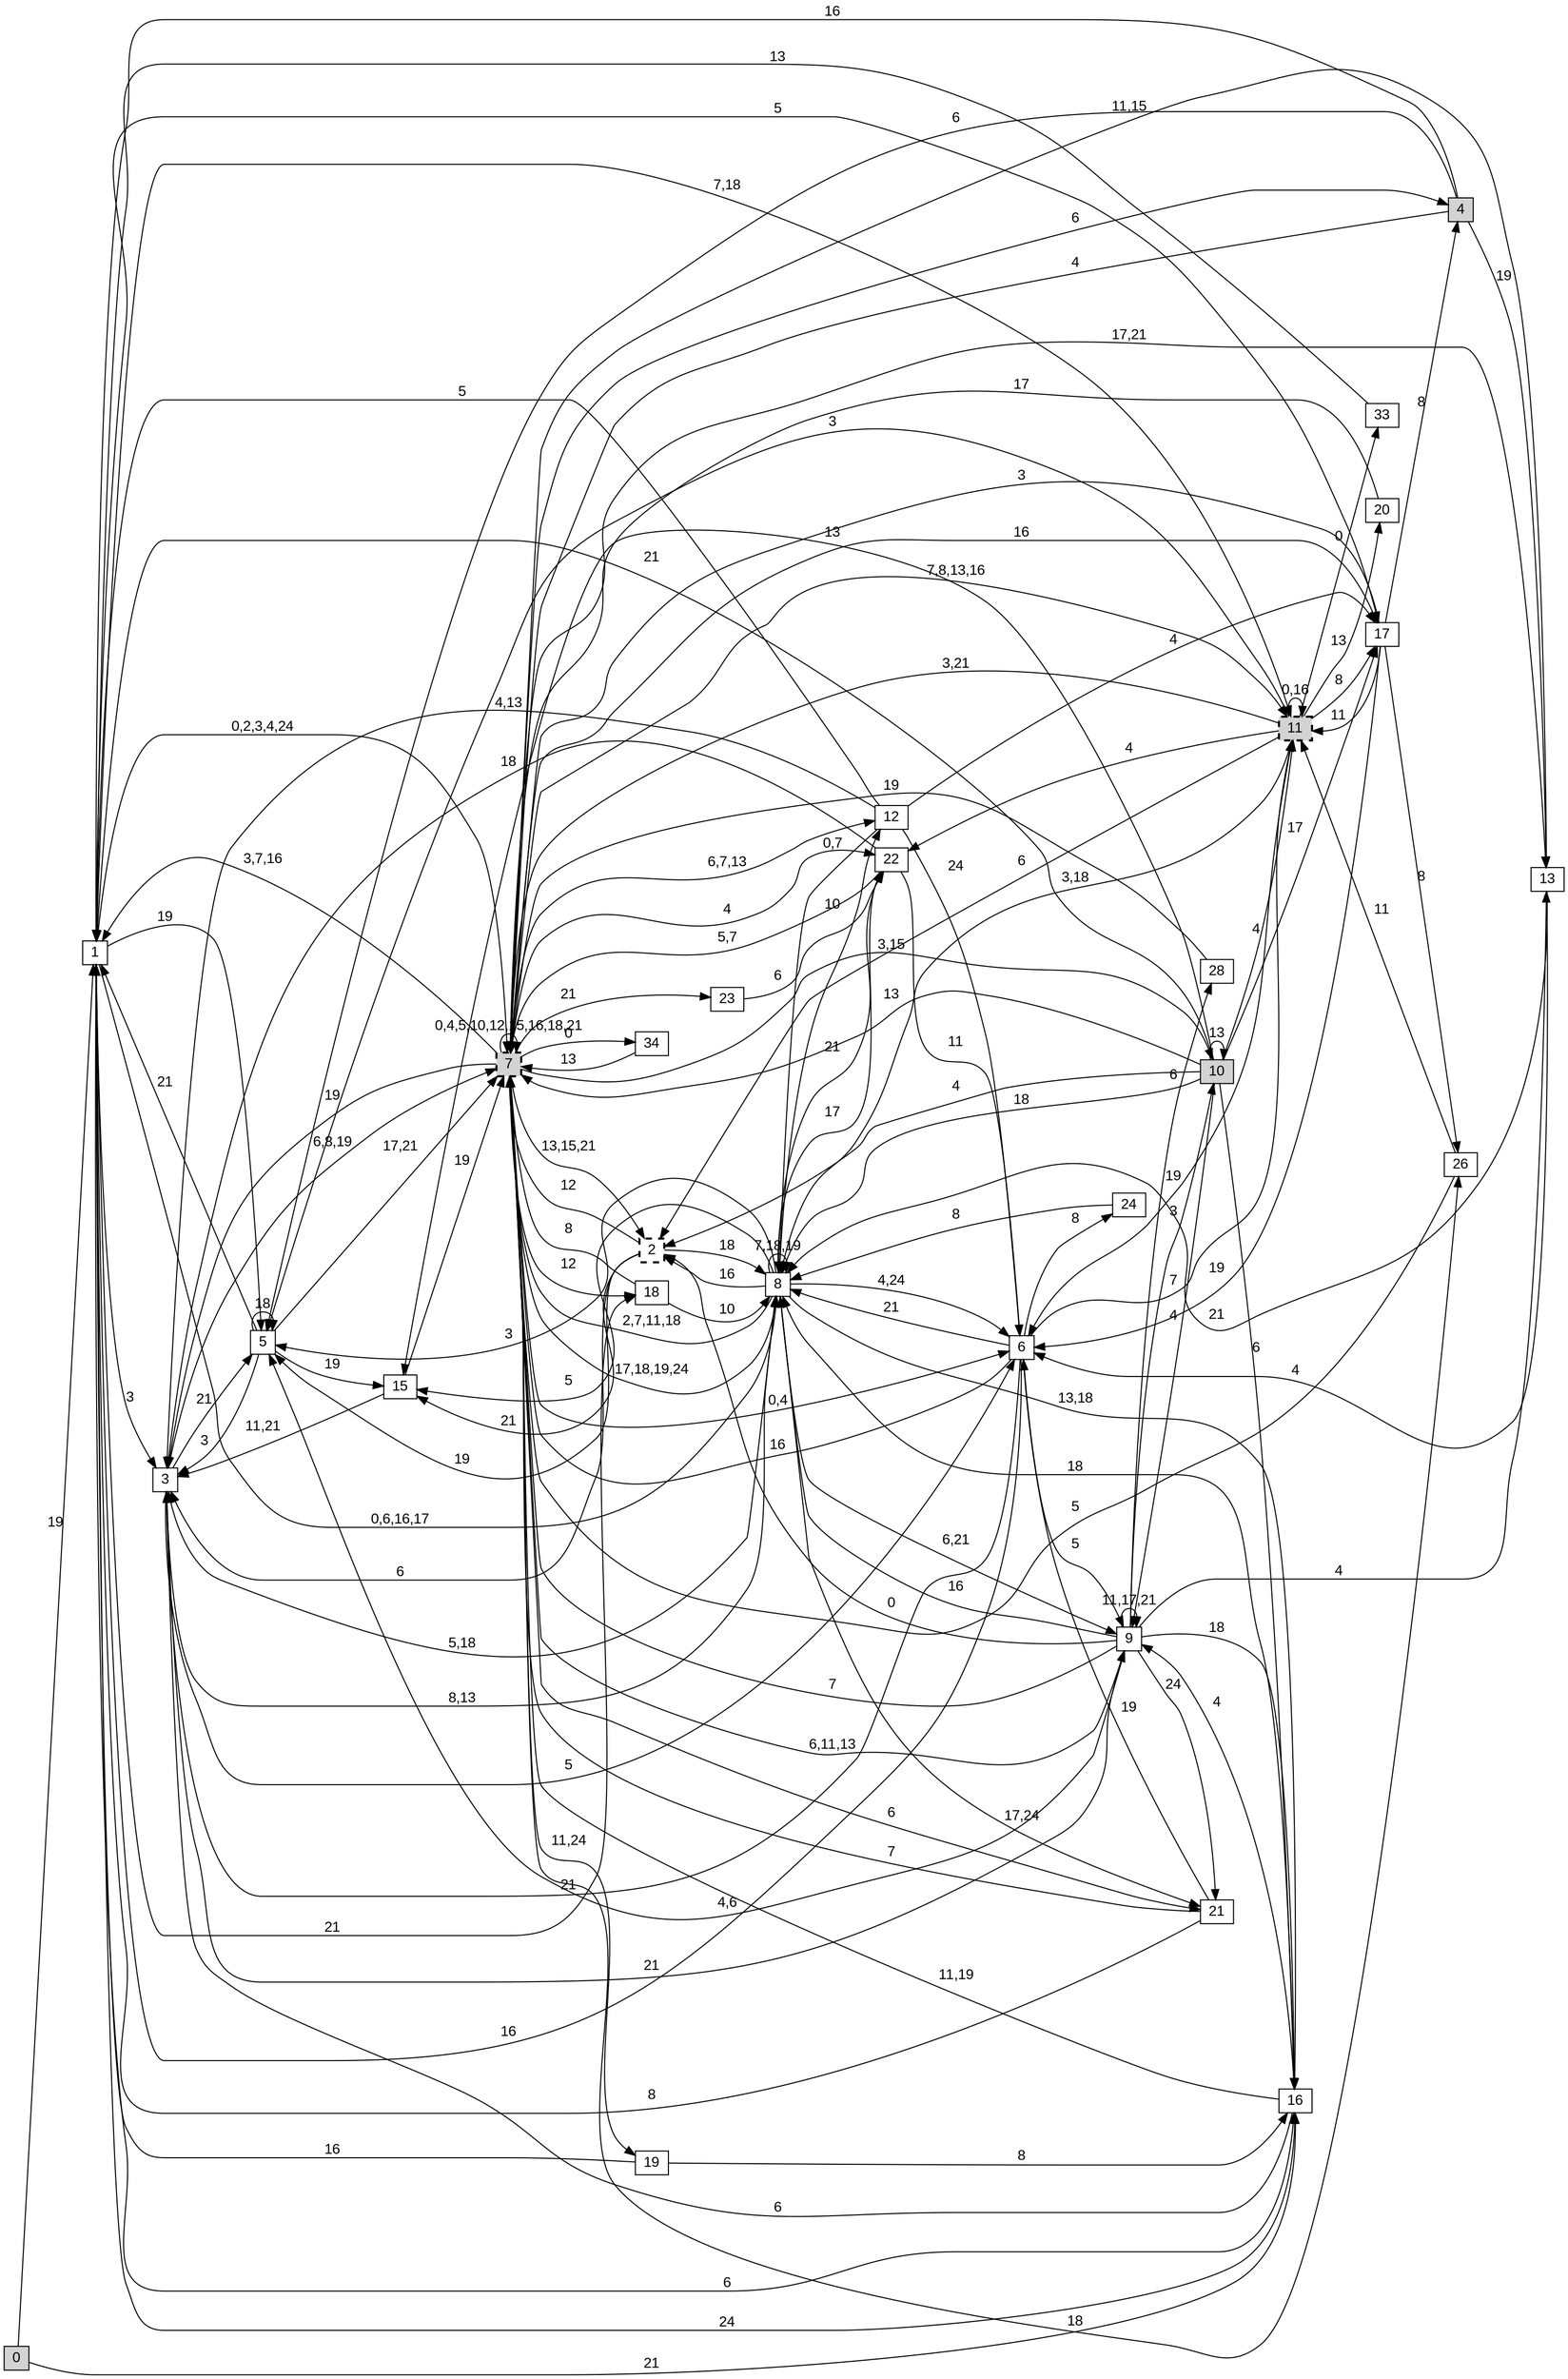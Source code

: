 digraph "NDFA" {
  rankdir=LR
  node [shape=box width=0.1 height=0.1 fontname=Arial]
  edge [fontname=Arial]
/* Estados */
 s0 [label="0" style="filled"] /* I:1 F:0 D:0 */
 s1 [label="1" ] /* I:0 F:0 D:0 */
 s2 [label="2" style="bold,dashed"] /* I:0 F:1 D:0 */
 s3 [label="3" ] /* I:0 F:0 D:0 */
 s4 [label="4" style="filled"] /* I:1 F:0 D:0 */
 s5 [label="5" ] /* I:0 F:0 D:0 */
 s6 [label="6" ] /* I:0 F:0 D:0 */
 s7 [label="7" style="filled,bold,dashed"] /* I:1 F:1 D:0 */
 s8 [label="8" ] /* I:0 F:0 D:0 */
 s9 [label="9" ] /* I:0 F:0 D:0 */
 s10 [label="10" style="filled"] /* I:1 F:0 D:0 */
 s11 [label="11" style="filled,bold,dashed"] /* I:1 F:1 D:0 */
 s12 [label="12" ] /* I:0 F:0 D:0 */
 s13 [label="13" ] /* I:0 F:0 D:0 */
 s15 [label="15" ] /* I:0 F:0 D:0 */
 s16 [label="16" ] /* I:0 F:0 D:0 */
 s17 [label="17" ] /* I:0 F:0 D:0 */
 s18 [label="18" ] /* I:0 F:0 D:0 */
 s19 [label="19" ] /* I:0 F:0 D:0 */
 s20 [label="20" ] /* I:0 F:0 D:0 */
 s21 [label="21" ] /* I:0 F:0 D:0 */
 s22 [label="22" ] /* I:0 F:0 D:0 */
 s23 [label="23" ] /* I:0 F:0 D:0 */
 s24 [label="24" ] /* I:0 F:0 D:0 */
 s26 [label="26" ] /* I:0 F:0 D:0 */
 s28 [label="28" ] /* I:0 F:0 D:0 */
 s33 [label="33" ] /* I:0 F:0 D:0 */
 s34 [label="34" ] /* I:0 F:0 D:0 */
/* Transiciones */
  s0 -> s1 [label="19"]
  s0 -> s16 [label="21"]
  s1 -> s3 [label="3"]
  s1 -> s5 [label="19"]
  s1 -> s7 [label="0,2,3,4,24"]
  s1 -> s8 [label="0,6,16,17"]
  s1 -> s11 [label="7,18"]
  s1 -> s16 [label="6"]
  s1 -> s17 [label="5"]
  s1 -> s18 [label="21"]
  s2 -> s3 [label="6"]
  s2 -> s5 [label="19"]
  s2 -> s7 [label="12"]
  s2 -> s8 [label="18"]
  s2 -> s15 [label="21"]
  s3 -> s5 [label="21"]
  s3 -> s6 [label="5"]
  s3 -> s7 [label="6,8,19"]
  s3 -> s8 [label="8,13"]
  s3 -> s9 [label="21"]
  s4 -> s1 [label="16"]
  s4 -> s5 [label="6"]
  s4 -> s7 [label="4"]
  s4 -> s13 [label="19"]
  s5 -> s1 [label="21"]
  s5 -> s3 [label="3"]
  s5 -> s5 [label="18"]
  s5 -> s7 [label="17,21"]
  s5 -> s15 [label="19"]
  s6 -> s1 [label="16"]
  s6 -> s3 [label="21"]
  s6 -> s7 [label="16"]
  s6 -> s8 [label="21"]
  s6 -> s9 [label="5"]
  s6 -> s11 [label="7"]
  s6 -> s24 [label="8"]
  s7 -> s1 [label="3,7,16"]
  s7 -> s2 [label="13,15,21"]
  s7 -> s3 [label="19"]
  s7 -> s4 [label="6"]
  s7 -> s6 [label="0,4"]
  s7 -> s7 [label="0,4,5,10,12,15,16,18,21"]
  s7 -> s8 [label="17,18,19,24"]
  s7 -> s9 [label="6,11,13"]
  s7 -> s10 [label="3,15"]
  s7 -> s11 [label="7,8,13,16"]
  s7 -> s12 [label="6,7,13"]
  s7 -> s13 [label="17,21"]
  s7 -> s17 [label="16"]
  s7 -> s18 [label="12"]
  s7 -> s19 [label="11,24"]
  s7 -> s21 [label="6"]
  s7 -> s22 [label="4"]
  s7 -> s23 [label="21"]
  s7 -> s26 [label="18"]
  s7 -> s34 [label="0"]
  s8 -> s2 [label="16"]
  s8 -> s3 [label="5,18"]
  s8 -> s5 [label="3"]
  s8 -> s6 [label="4,24"]
  s8 -> s7 [label="2,7,11,18"]
  s8 -> s8 [label="7,18,19"]
  s8 -> s9 [label="6,21"]
  s8 -> s12 [label="10"]
  s8 -> s15 [label="5"]
  s8 -> s16 [label="13,18"]
  s8 -> s21 [label="17,24"]
  s8 -> s22 [label="17"]
  s9 -> s2 [label="0"]
  s9 -> s5 [label="4,6"]
  s9 -> s7 [label="7"]
  s9 -> s8 [label="16"]
  s9 -> s9 [label="11,17,21"]
  s9 -> s10 [label="3"]
  s9 -> s13 [label="4"]
  s9 -> s16 [label="18"]
  s9 -> s21 [label="24"]
  s9 -> s28 [label="6"]
  s10 -> s1 [label="21"]
  s10 -> s2 [label="4"]
  s10 -> s7 [label="13"]
  s10 -> s8 [label="18"]
  s10 -> s9 [label="4"]
  s10 -> s10 [label="13"]
  s10 -> s11 [label="4"]
  s10 -> s15 [label="13"]
  s10 -> s16 [label="6"]
  s10 -> s17 [label="17"]
  s11 -> s2 [label="6"]
  s11 -> s5 [label="3"]
  s11 -> s6 [label="19"]
  s11 -> s7 [label="3,21"]
  s11 -> s8 [label="3,18"]
  s11 -> s11 [label="0,16"]
  s11 -> s17 [label="8"]
  s11 -> s20 [label="13"]
  s11 -> s22 [label="4"]
  s11 -> s33 [label="0"]
  s12 -> s1 [label="5"]
  s12 -> s3 [label="4,13"]
  s12 -> s6 [label="24"]
  s12 -> s8 [label="0,7"]
  s12 -> s17 [label="4"]
  s13 -> s6 [label="4"]
  s13 -> s7 [label="11,15"]
  s13 -> s8 [label="21"]
  s15 -> s3 [label="11,21"]
  s15 -> s7 [label="19"]
  s16 -> s1 [label="24"]
  s16 -> s3 [label="6"]
  s16 -> s7 [label="11,19"]
  s16 -> s8 [label="18"]
  s16 -> s9 [label="4"]
  s17 -> s4 [label="8"]
  s17 -> s6 [label="19"]
  s17 -> s7 [label="3"]
  s17 -> s11 [label="11"]
  s17 -> s26 [label="8"]
  s18 -> s7 [label="8"]
  s18 -> s8 [label="10"]
  s19 -> s1 [label="16"]
  s19 -> s16 [label="8"]
  s20 -> s7 [label="17"]
  s21 -> s1 [label="8"]
  s21 -> s6 [label="19"]
  s21 -> s7 [label="7"]
  s22 -> s3 [label="18"]
  s22 -> s6 [label="11"]
  s22 -> s7 [label="5,7"]
  s22 -> s8 [label="21"]
  s23 -> s22 [label="6"]
  s24 -> s8 [label="8"]
  s26 -> s7 [label="5"]
  s26 -> s11 [label="11"]
  s28 -> s7 [label="19"]
  s33 -> s1 [label="13"]
  s34 -> s7 [label="13"]
}
